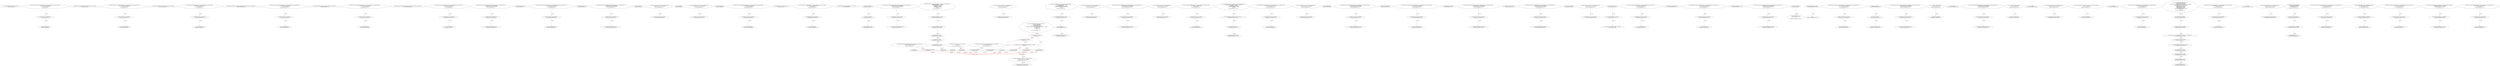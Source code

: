 digraph  {
13 [code="function totalSupply() public view returns (uint);", label="2_ function totalSupply() public view returns (uint);\n13-function_definition-3-3", method="totalSupply()", type_label=function_definition];
21 [code="function sendto_txorigin17(address payable receiver, uint amount,address owner_txorigin17) public {\n	require (tx.origin == owner_txorigin17);\n	receiver.transfer(amount);\n}", label="3_ function sendto_txorigin17(address payable receiver, uint amount,address owner_txorigin17) public {\n	require (tx.origin == owner_txorigin17);\n	receiver.transfer(amount);\n}\n21-function_definition-4-7", method="sendto_txorigin17(address payable receiver,uint amount,address owner_txorigin17)", type_label=function_definition];
37 [code="require (tx.origin == owner_txorigin17);", label="4_ require (tx.origin == owner_txorigin17);\n37-expression_statement-5-5", method="sendto_txorigin17(address payable receiver,uint amount,address owner_txorigin17)", type_label=expression_statement];
46 [code="receiver.transfer(amount);", label="5_ receiver.transfer(amount);\n46-expression_statement-6-6", method="sendto_txorigin17(address payable receiver,uint amount,address owner_txorigin17)", type_label=expression_statement];
53 [code="function balanceOf(address tokenOwner) public view returns (uint balance);", label="7_ function balanceOf(address tokenOwner) public view returns (uint balance);\n53-function_definition-8-8", method="balanceOf(address tokenOwner)", type_label=function_definition];
66 [code="function sendto_txorigin37(address payable receiver, uint amount,address owner_txorigin37) public {\n	require (tx.origin == owner_txorigin37);\n	receiver.transfer(amount);\n}", label="8_ function sendto_txorigin37(address payable receiver, uint amount,address owner_txorigin37) public {\n	require (tx.origin == owner_txorigin37);\n	receiver.transfer(amount);\n}\n66-function_definition-9-12", method="sendto_txorigin37(address payable receiver,uint amount,address owner_txorigin37)", type_label=function_definition];
82 [code="require (tx.origin == owner_txorigin37);", label="9_ require (tx.origin == owner_txorigin37);\n82-expression_statement-10-10", method="sendto_txorigin37(address payable receiver,uint amount,address owner_txorigin37)", type_label=expression_statement];
91 [code="receiver.transfer(amount);", label="10_ receiver.transfer(amount);\n91-expression_statement-11-11", method="sendto_txorigin37(address payable receiver,uint amount,address owner_txorigin37)", type_label=expression_statement];
98 [code="function transfer(address to, uint tokens) public returns (bool success);", label="12_ function transfer(address to, uint tokens) public returns (bool success);\n98-function_definition-13-13", method="transfer(address to,uint tokens)", type_label=function_definition];
114 [code="function transferTo_txorigin3(address to, uint amount,address owner_txorigin3) public {\n  require(tx.origin == owner_txorigin3);\n  to.call.value(amount);\n}", label="13_ function transferTo_txorigin3(address to, uint amount,address owner_txorigin3) public {\n  require(tx.origin == owner_txorigin3);\n  to.call.value(amount);\n}\n114-function_definition-14-17", method="transferTo_txorigin3(address to,uint amount,address owner_txorigin3)", type_label=function_definition];
130 [code="require(tx.origin == owner_txorigin3);", label="14_ require(tx.origin == owner_txorigin3);\n130-expression_statement-15-15", method="transferTo_txorigin3(address to,uint amount,address owner_txorigin3)", type_label=expression_statement];
139 [code="to.call.value(amount);", label="15_ to.call.value(amount);\n139-expression_statement-16-16", method="transferTo_txorigin3(address to,uint amount,address owner_txorigin3)", type_label=expression_statement];
148 [code="function allowance(address tokenOwner, address spender) public view returns (uint remaining);", label="17_ function allowance(address tokenOwner, address spender) public view returns (uint remaining);\n148-function_definition-18-18", method="allowance(address tokenOwner,address spender)", type_label=function_definition];
165 [code="function sendto_txorigin9(address payable receiver, uint amount,address owner_txorigin9) public {\n	require (tx.origin == owner_txorigin9);\n	receiver.transfer(amount);\n}", label="18_ function sendto_txorigin9(address payable receiver, uint amount,address owner_txorigin9) public {\n	require (tx.origin == owner_txorigin9);\n	receiver.transfer(amount);\n}\n165-function_definition-19-22", method="sendto_txorigin9(address payable receiver,uint amount,address owner_txorigin9)", type_label=function_definition];
181 [code="require (tx.origin == owner_txorigin9);", label="19_ require (tx.origin == owner_txorigin9);\n181-expression_statement-20-20", method="sendto_txorigin9(address payable receiver,uint amount,address owner_txorigin9)", type_label=expression_statement];
190 [code="receiver.transfer(amount);", label="20_ receiver.transfer(amount);\n190-expression_statement-21-21", method="sendto_txorigin9(address payable receiver,uint amount,address owner_txorigin9)", type_label=expression_statement];
197 [code="function approve(address spender, uint tokens) public returns (bool success);", label="22_ function approve(address spender, uint tokens) public returns (bool success);\n197-function_definition-23-23", method="approve(address spender,uint tokens)", type_label=function_definition];
213 [code="function sendto_txorigin25(address payable receiver, uint amount,address owner_txorigin25) public {\n	require (tx.origin == owner_txorigin25);\n	receiver.transfer(amount);\n}", label="23_ function sendto_txorigin25(address payable receiver, uint amount,address owner_txorigin25) public {\n	require (tx.origin == owner_txorigin25);\n	receiver.transfer(amount);\n}\n213-function_definition-24-27", method="sendto_txorigin25(address payable receiver,uint amount,address owner_txorigin25)", type_label=function_definition];
229 [code="require (tx.origin == owner_txorigin25);", label="24_ require (tx.origin == owner_txorigin25);\n229-expression_statement-25-25", method="sendto_txorigin25(address payable receiver,uint amount,address owner_txorigin25)", type_label=expression_statement];
238 [code="receiver.transfer(amount);", label="25_ receiver.transfer(amount);\n238-expression_statement-26-26", method="sendto_txorigin25(address payable receiver,uint amount,address owner_txorigin25)", type_label=expression_statement];
245 [code="function transferFrom(address from, address to, uint tokens) public returns (bool success);", label="27_ function transferFrom(address from, address to, uint tokens) public returns (bool success);\n245-function_definition-28-28", method="transferFrom(address from,address to,uint tokens)", type_label=function_definition];
265 [code="function transferTo_txorigin19(address to, uint amount,address owner_txorigin19) public {\n  require(tx.origin == owner_txorigin19);\n  to.call.value(amount);\n}", label="28_ function transferTo_txorigin19(address to, uint amount,address owner_txorigin19) public {\n  require(tx.origin == owner_txorigin19);\n  to.call.value(amount);\n}\n265-function_definition-29-32", method="transferTo_txorigin19(address to,uint amount,address owner_txorigin19)", type_label=function_definition];
281 [code="require(tx.origin == owner_txorigin19);", label="29_ require(tx.origin == owner_txorigin19);\n281-expression_statement-30-30", method="transferTo_txorigin19(address to,uint amount,address owner_txorigin19)", type_label=expression_statement];
290 [code="to.call.value(amount);", label="30_ to.call.value(amount);\n290-expression_statement-31-31", method="transferTo_txorigin19(address to,uint amount,address owner_txorigin19)", type_label=expression_statement];
333 [code="function withdrawAll_txorigin18(address payable _recipient,address owner_txorigin18) public {\n        require(tx.origin == owner_txorigin18);\n        _recipient.transfer(address(this).balance);\n    }", label="36_ function withdrawAll_txorigin18(address payable _recipient,address owner_txorigin18) public {\n        require(tx.origin == owner_txorigin18);\n        _recipient.transfer(address(this).balance);\n    }\n333-function_definition-37-40", method="withdrawAll_txorigin18(address payable _recipient,address owner_txorigin18)", type_label=function_definition];
345 [code="require(tx.origin == owner_txorigin18);", label="37_ require(tx.origin == owner_txorigin18);\n345-expression_statement-38-38", method="withdrawAll_txorigin18(address payable _recipient,address owner_txorigin18)", type_label=expression_statement];
354 [code="_recipient.transfer(address(this).balance);", label="38_ _recipient.transfer(address(this).balance);\n354-expression_statement-39-39", method="withdrawAll_txorigin18(address payable _recipient,address owner_txorigin18)", type_label=expression_statement];
365 [code="string public name = \"Acunar\";", label="40_ string public name = \"Acunar\";\n365-new_variable-41-41", method="", type_label=new_variable];
372 [code="function sendto_txorigin29(address payable receiver, uint amount,address owner_txorigin29) public {\n	require (tx.origin == owner_txorigin29);\n	receiver.transfer(amount);\n}", label="41_ function sendto_txorigin29(address payable receiver, uint amount,address owner_txorigin29) public {\n	require (tx.origin == owner_txorigin29);\n	receiver.transfer(amount);\n}\n372-function_definition-42-45", method="sendto_txorigin29(address payable receiver,uint amount,address owner_txorigin29)", type_label=function_definition];
388 [code="require (tx.origin == owner_txorigin29);", label="42_ require (tx.origin == owner_txorigin29);\n388-expression_statement-43-43", method="sendto_txorigin29(address payable receiver,uint amount,address owner_txorigin29)", type_label=expression_statement];
397 [code="receiver.transfer(amount);", label="43_ receiver.transfer(amount);\n397-expression_statement-44-44", method="sendto_txorigin29(address payable receiver,uint amount,address owner_txorigin29)", type_label=expression_statement];
404 [code="string public symbol = \"ACN\";", label="45_ string public symbol = \"ACN\";\n404-new_variable-46-46", method="", type_label=new_variable];
411 [code="function withdrawAll_txorigin6(address payable _recipient,address owner_txorigin6) public {\n        require(tx.origin == owner_txorigin6);\n        _recipient.transfer(address(this).balance);\n    }", label="46_ function withdrawAll_txorigin6(address payable _recipient,address owner_txorigin6) public {\n        require(tx.origin == owner_txorigin6);\n        _recipient.transfer(address(this).balance);\n    }\n411-function_definition-47-50", method="withdrawAll_txorigin6(address payable _recipient,address owner_txorigin6)", type_label=function_definition];
423 [code="require(tx.origin == owner_txorigin6);", label="47_ require(tx.origin == owner_txorigin6);\n423-expression_statement-48-48", method="withdrawAll_txorigin6(address payable _recipient,address owner_txorigin6)", type_label=expression_statement];
432 [code="_recipient.transfer(address(this).balance);", label="48_ _recipient.transfer(address(this).balance);\n432-expression_statement-49-49", method="withdrawAll_txorigin6(address payable _recipient,address owner_txorigin6)", type_label=expression_statement];
443 [code="uint public decimals = 0;", label="50_ uint public decimals = 0;\n443-new_variable-51-51", method="", type_label=new_variable];
449 [code="function bug_txorigin16(address owner_txorigin16) public{\n        require(tx.origin == owner_txorigin16);\n    }", label="51_ function bug_txorigin16(address owner_txorigin16) public{\n        require(tx.origin == owner_txorigin16);\n    }\n449-function_definition-52-54", method="bug_txorigin16(address owner_txorigin16)", type_label=function_definition];
457 [code="require(tx.origin == owner_txorigin16);", label="52_ require(tx.origin == owner_txorigin16);\n457-expression_statement-53-53", method="bug_txorigin16(address owner_txorigin16)", type_label=expression_statement];
466 [code="uint public supply;", label="54_ uint public supply;\n466-new_variable-55-55", method="", type_label=new_variable];
471 [code="function bug_txorigin24(  address owner_txorigin24) public{\n        require(tx.origin == owner_txorigin24);\n    }", label="55_ function bug_txorigin24(  address owner_txorigin24) public{\n        require(tx.origin == owner_txorigin24);\n    }\n471-function_definition-56-58", method="bug_txorigin24(address owner_txorigin24)", type_label=function_definition];
479 [code="require(tx.origin == owner_txorigin24);", label="56_ require(tx.origin == owner_txorigin24);\n479-expression_statement-57-57", method="bug_txorigin24(address owner_txorigin24)", type_label=expression_statement];
488 [code="address public founder;", label="58_ address public founder;\n488-new_variable-59-59", method="", type_label=new_variable];
493 [code="function sendto_txorigin5(address payable receiver, uint amount,address owner_txorigin5) public {\n	require (tx.origin == owner_txorigin5);\n	receiver.transfer(amount);\n}", label="59_ function sendto_txorigin5(address payable receiver, uint amount,address owner_txorigin5) public {\n	require (tx.origin == owner_txorigin5);\n	receiver.transfer(amount);\n}\n493-function_definition-60-63", method="sendto_txorigin5(address payable receiver,uint amount,address owner_txorigin5)", type_label=function_definition];
509 [code="require (tx.origin == owner_txorigin5);", label="60_ require (tx.origin == owner_txorigin5);\n509-expression_statement-61-61", method="sendto_txorigin5(address payable receiver,uint amount,address owner_txorigin5)", type_label=expression_statement];
518 [code="receiver.transfer(amount);", label="61_ receiver.transfer(amount);\n518-expression_statement-62-62", method="sendto_txorigin5(address payable receiver,uint amount,address owner_txorigin5)", type_label=expression_statement];
525 [code="mapping(address => uint) public balances;", label="63_ mapping(address => uint) public balances;\n525-new_variable-64-64", method="", type_label=new_variable];
532 [code="function transferTo_txorigin15(address to, uint amount,address owner_txorigin15) public {\n  require(tx.origin == owner_txorigin15);\n  to.call.value(amount);\n}", label="64_ function transferTo_txorigin15(address to, uint amount,address owner_txorigin15) public {\n  require(tx.origin == owner_txorigin15);\n  to.call.value(amount);\n}\n532-function_definition-65-68", method="transferTo_txorigin15(address to,uint amount,address owner_txorigin15)", type_label=function_definition];
548 [code="require(tx.origin == owner_txorigin15);", label="65_ require(tx.origin == owner_txorigin15);\n548-expression_statement-66-66", method="transferTo_txorigin15(address to,uint amount,address owner_txorigin15)", type_label=expression_statement];
557 [code="to.call.value(amount);", label="66_ to.call.value(amount);\n557-expression_statement-67-67", method="transferTo_txorigin15(address to,uint amount,address owner_txorigin15)", type_label=expression_statement];
566 [code="mapping(address => mapping(address => uint)) allowed;", label="68_ mapping(address => mapping(address => uint)) allowed;\n566-new_variable-69-69", method="", type_label=new_variable];
604 [code="supply = 200000000;", label="72_ supply = 200000000;\n604-expression_statement-73-73", method="", type_label=expression_statement];
608 [code="founder = msg.sender;", label="73_ founder = msg.sender;\n608-expression_statement-74-74", method="", type_label=expression_statement];
614 [code="balances[founder] = supply;", label="74_ balances[founder] = supply;\n614-expression_statement-75-75", method="", type_label=expression_statement];
620 [code="function withdrawAll_txorigin26(address payable _recipient,address owner_txorigin26) public {\n        require(tx.origin == owner_txorigin26);\n        _recipient.transfer(address(this).balance);\n    }", label="76_ function withdrawAll_txorigin26(address payable _recipient,address owner_txorigin26) public {\n        require(tx.origin == owner_txorigin26);\n        _recipient.transfer(address(this).balance);\n    }\n620-function_definition-77-80", method="withdrawAll_txorigin26(address payable _recipient,address owner_txorigin26)", type_label=function_definition];
632 [code="require(tx.origin == owner_txorigin26);", label="77_ require(tx.origin == owner_txorigin26);\n632-expression_statement-78-78", method="withdrawAll_txorigin26(address payable _recipient,address owner_txorigin26)", type_label=expression_statement];
641 [code="_recipient.transfer(address(this).balance);", label="78_ _recipient.transfer(address(this).balance);\n641-expression_statement-79-79", method="withdrawAll_txorigin26(address payable _recipient,address owner_txorigin26)", type_label=expression_statement];
652 [code="function allowance(address tokenOwner, address spender) view public returns(uint){\n        return allowed[tokenOwner][spender];\n    }", label="80_ function allowance(address tokenOwner, address spender) view public returns(uint){\n        return allowed[tokenOwner][spender];\n    }\n652-function_definition-81-83", method="allowance(address tokenOwner,address spender)", type_label=function_definition];
669 [code="return allowed[tokenOwner][spender];", label="81_ return allowed[tokenOwner][spender];\n669-return-82-82", method="allowance(address tokenOwner,address spender)", type_label=return];
675 [code="function bug_txorigin20(address owner_txorigin20) public{\n        require(tx.origin == owner_txorigin20);\n    }", label="83_ function bug_txorigin20(address owner_txorigin20) public{\n        require(tx.origin == owner_txorigin20);\n    }\n675-function_definition-84-86", method="bug_txorigin20(address owner_txorigin20)", type_label=function_definition];
683 [code="require(tx.origin == owner_txorigin20);", label="84_ require(tx.origin == owner_txorigin20);\n683-expression_statement-85-85", method="bug_txorigin20(address owner_txorigin20)", type_label=expression_statement];
692 [code="function approve(address spender, uint tokens) public returns(bool){\n        require(balances[msg.sender] >= tokens);\n        require(tokens > 0);\n        allowed[msg.sender][spender] = tokens;\n        emit Approval(msg.sender, spender, tokens);\n        return true;\n    }", label="86_ function approve(address spender, uint tokens) public returns(bool){\n        require(balances[msg.sender] >= tokens);\n        require(tokens > 0);\n        allowed[msg.sender][spender] = tokens;\n        emit Approval(msg.sender, spender, tokens);\n        return true;\n    }\n692-function_definition-87-93", method="approve(address spender,uint tokens)", type_label=function_definition];
708 [code="require(balances[msg.sender] >= tokens);", label="87_ require(balances[msg.sender] >= tokens);\n708-expression_statement-88-88", method="approve(address spender,uint tokens)", type_label=expression_statement];
719 [code="require(tokens > 0);", label="88_ require(tokens > 0);\n719-expression_statement-89-89", method="approve(address spender,uint tokens)", type_label=expression_statement];
726 [code="allowed[msg.sender][spender] = tokens;", label="89_ allowed[msg.sender][spender] = tokens;\n726-expression_statement-90-90", method="approve(address spender,uint tokens)", type_label=expression_statement];
746 [code="return true;", label="91_ return true;\n746-return-92-92", method="approve(address spender,uint tokens)", type_label=return];
749 [code="function bug_txorigin32(  address owner_txorigin32) public{\n        require(tx.origin == owner_txorigin32);\n    }", label="93_ function bug_txorigin32(  address owner_txorigin32) public{\n        require(tx.origin == owner_txorigin32);\n    }\n749-function_definition-94-96", method="bug_txorigin32(address owner_txorigin32)", type_label=function_definition];
757 [code="require(tx.origin == owner_txorigin32);", label="94_ require(tx.origin == owner_txorigin32);\n757-expression_statement-95-95", method="bug_txorigin32(address owner_txorigin32)", type_label=expression_statement];
766 [code="function transferFrom(address from, address to, uint tokens) public returns(bool){\n        require(allowed[from][to] >= tokens);\n        require(balances[from] >= tokens);\n        balances[from] -= tokens;\n        balances[to] += tokens;\n        allowed[from][to] -= tokens;\n        return true;\n    }", label="96_ function transferFrom(address from, address to, uint tokens) public returns(bool){\n        require(allowed[from][to] >= tokens);\n        require(balances[from] >= tokens);\n        balances[from] -= tokens;\n        balances[to] += tokens;\n        allowed[from][to] -= tokens;\n        return true;\n    }\n766-function_definition-97-104", method="transferFrom(address from,address to,uint tokens)", type_label=function_definition];
786 [code="require(allowed[from][to] >= tokens);", label="97_ require(allowed[from][to] >= tokens);\n786-expression_statement-98-98", method="transferFrom(address from,address to,uint tokens)", type_label=expression_statement];
797 [code="require(balances[from] >= tokens);", label="98_ require(balances[from] >= tokens);\n797-expression_statement-99-99", method="transferFrom(address from,address to,uint tokens)", type_label=expression_statement];
806 [code="balances[from] -= tokens;", label="99_ balances[from] -= tokens;\n806-expression_statement-100-100", method="transferFrom(address from,address to,uint tokens)", type_label=expression_statement];
812 [code="balances[to] += tokens;", label="100_ balances[to] += tokens;\n812-expression_statement-101-101", method="transferFrom(address from,address to,uint tokens)", type_label=expression_statement];
818 [code="allowed[from][to] -= tokens;", label="101_ allowed[from][to] -= tokens;\n818-expression_statement-102-102", method="transferFrom(address from,address to,uint tokens)", type_label=expression_statement];
826 [code="return true;", label="102_ return true;\n826-return-103-103", method="transferFrom(address from,address to,uint tokens)", type_label=return];
829 [code="function withdrawAll_txorigin38(address payable _recipient,address owner_txorigin38) public {\n        require(tx.origin == owner_txorigin38);\n        _recipient.transfer(address(this).balance);\n    }", label="104_ function withdrawAll_txorigin38(address payable _recipient,address owner_txorigin38) public {\n        require(tx.origin == owner_txorigin38);\n        _recipient.transfer(address(this).balance);\n    }\n829-function_definition-105-108", method="withdrawAll_txorigin38(address payable _recipient,address owner_txorigin38)", type_label=function_definition];
841 [code="require(tx.origin == owner_txorigin38);", label="105_ require(tx.origin == owner_txorigin38);\n841-expression_statement-106-106", method="withdrawAll_txorigin38(address payable _recipient,address owner_txorigin38)", type_label=expression_statement];
850 [code="_recipient.transfer(address(this).balance);", label="106_ _recipient.transfer(address(this).balance);\n850-expression_statement-107-107", method="withdrawAll_txorigin38(address payable _recipient,address owner_txorigin38)", type_label=expression_statement];
861 [code="function totalSupply() public view returns (uint){\n        return supply;\n    }", label="108_ function totalSupply() public view returns (uint){\n        return supply;\n    }\n861-function_definition-109-111", method="totalSupply()", type_label=function_definition];
870 [code="return supply;", label="109_ return supply;\n870-return-110-110", method="totalSupply()", type_label=return];
872 [code="function bug_txorigin4(address owner_txorigin4) public{\n        require(tx.origin == owner_txorigin4);\n    }", label="111_ function bug_txorigin4(address owner_txorigin4) public{\n        require(tx.origin == owner_txorigin4);\n    }\n872-function_definition-112-114", method="bug_txorigin4(address owner_txorigin4)", type_label=function_definition];
880 [code="require(tx.origin == owner_txorigin4);", label="112_ require(tx.origin == owner_txorigin4);\n880-expression_statement-113-113", method="bug_txorigin4(address owner_txorigin4)", type_label=expression_statement];
889 [code="function balanceOf(address tokenOwner) public view returns (uint balance){\n         return balances[tokenOwner];\n     }", label="114_ function balanceOf(address tokenOwner) public view returns (uint balance){\n         return balances[tokenOwner];\n     }\n889-function_definition-115-117", method="balanceOf(address tokenOwner)", type_label=function_definition];
903 [code="return balances[tokenOwner];", label="115_ return balances[tokenOwner];\n903-return-116-116", method="balanceOf(address tokenOwner)", type_label=return];
907 [code="function transferTo_txorigin7(address to, uint amount,address owner_txorigin7) public {\n  require(tx.origin == owner_txorigin7);\n  to.call.value(amount);\n}", label="117_ function transferTo_txorigin7(address to, uint amount,address owner_txorigin7) public {\n  require(tx.origin == owner_txorigin7);\n  to.call.value(amount);\n}\n907-function_definition-118-121", method="transferTo_txorigin7(address to,uint amount,address owner_txorigin7)", type_label=function_definition];
923 [code="require(tx.origin == owner_txorigin7);", label="118_ require(tx.origin == owner_txorigin7);\n923-expression_statement-119-119", method="transferTo_txorigin7(address to,uint amount,address owner_txorigin7)", type_label=expression_statement];
932 [code="to.call.value(amount);", label="119_ to.call.value(amount);\n932-expression_statement-120-120", method="transferTo_txorigin7(address to,uint amount,address owner_txorigin7)", type_label=expression_statement];
941 [code="function transfer(address to, uint tokens) public returns (bool success){\n         require(balances[msg.sender] >= tokens && tokens > 0);\n         balances[to] += tokens;\n         balances[msg.sender] -= tokens;\n         emit Transfer(msg.sender, to, tokens);\n         return true;\n     }", label="121_ function transfer(address to, uint tokens) public returns (bool success){\n         require(balances[msg.sender] >= tokens && tokens > 0);\n         balances[to] += tokens;\n         balances[msg.sender] -= tokens;\n         emit Transfer(msg.sender, to, tokens);\n         return true;\n     }\n941-function_definition-122-128", method="transfer(address to,uint tokens)", type_label=function_definition];
958 [code="require(balances[msg.sender] >= tokens && tokens > 0);", label="122_ require(balances[msg.sender] >= tokens && tokens > 0);\n958-expression_statement-123-123", method="transfer(address to,uint tokens)", type_label=expression_statement];
973 [code="balances[to] += tokens;", label="123_ balances[to] += tokens;\n973-expression_statement-124-124", method="transfer(address to,uint tokens)", type_label=expression_statement];
979 [code="balances[msg.sender] -= tokens;", label="124_ balances[msg.sender] -= tokens;\n979-expression_statement-125-125", method="transfer(address to,uint tokens)", type_label=expression_statement];
997 [code="return true;", label="126_ return true;\n997-return-127-127", method="transfer(address to,uint tokens)", type_label=return];
1000 [code="function transferTo_txorigin23(address to, uint amount,address owner_txorigin23) public {\n  require(tx.origin == owner_txorigin23);\n  to.call.value(amount);\n}", label="128_ function transferTo_txorigin23(address to, uint amount,address owner_txorigin23) public {\n  require(tx.origin == owner_txorigin23);\n  to.call.value(amount);\n}\n1000-function_definition-129-132", method="transferTo_txorigin23(address to,uint amount,address owner_txorigin23)", type_label=function_definition];
1016 [code="require(tx.origin == owner_txorigin23);", label="129_ require(tx.origin == owner_txorigin23);\n1016-expression_statement-130-130", method="transferTo_txorigin23(address to,uint amount,address owner_txorigin23)", type_label=expression_statement];
1025 [code="to.call.value(amount);", label="130_ to.call.value(amount);\n1025-expression_statement-131-131", method="transferTo_txorigin23(address to,uint amount,address owner_txorigin23)", type_label=expression_statement];
1040 [code="function bug_txorigin28(  address owner_txorigin28) public{\n        require(tx.origin == owner_txorigin28);\n    }", label="134_ function bug_txorigin28(  address owner_txorigin28) public{\n        require(tx.origin == owner_txorigin28);\n    }\n1040-function_definition-135-137", method="bug_txorigin28(address owner_txorigin28)", type_label=function_definition];
1048 [code="require(tx.origin == owner_txorigin28);", label="135_ require(tx.origin == owner_txorigin28);\n1048-expression_statement-136-136", method="bug_txorigin28(address owner_txorigin28)", type_label=expression_statement];
1057 [code="address public admin;", label="137_ address public admin;\n1057-new_variable-138-138", method="", type_label=new_variable];
1062 [code="function withdrawAll_txorigin34(address payable _recipient,address owner_txorigin34) public {\n        require(tx.origin == owner_txorigin34);\n        _recipient.transfer(address(this).balance);\n    }", label="138_ function withdrawAll_txorigin34(address payable _recipient,address owner_txorigin34) public {\n        require(tx.origin == owner_txorigin34);\n        _recipient.transfer(address(this).balance);\n    }\n1062-function_definition-139-142", method="withdrawAll_txorigin34(address payable _recipient,address owner_txorigin34)", type_label=function_definition];
1074 [code="require(tx.origin == owner_txorigin34);", label="139_ require(tx.origin == owner_txorigin34);\n1074-expression_statement-140-140", method="withdrawAll_txorigin34(address payable _recipient,address owner_txorigin34)", type_label=expression_statement];
1083 [code="_recipient.transfer(address(this).balance);", label="140_ _recipient.transfer(address(this).balance);\n1083-expression_statement-141-141", method="withdrawAll_txorigin34(address payable _recipient,address owner_txorigin34)", type_label=expression_statement];
1094 [code="address payable public deposit;", label="142_ address payable public deposit;\n1094-new_variable-143-143", method="", type_label=new_variable];
1099 [code="function sendto_txorigin21(address payable receiver, uint amount,address owner_txorigin21) public {\n	require (tx.origin == owner_txorigin21);\n	receiver.transfer(amount);\n}", label="143_ function sendto_txorigin21(address payable receiver, uint amount,address owner_txorigin21) public {\n	require (tx.origin == owner_txorigin21);\n	receiver.transfer(amount);\n}\n1099-function_definition-144-147", method="sendto_txorigin21(address payable receiver,uint amount,address owner_txorigin21)", type_label=function_definition];
1115 [code="require (tx.origin == owner_txorigin21);", label="144_ require (tx.origin == owner_txorigin21);\n1115-expression_statement-145-145", method="sendto_txorigin21(address payable receiver,uint amount,address owner_txorigin21)", type_label=expression_statement];
1124 [code="receiver.transfer(amount);", label="145_ receiver.transfer(amount);\n1124-expression_statement-146-146", method="sendto_txorigin21(address payable receiver,uint amount,address owner_txorigin21)", type_label=expression_statement];
1131 [code="uint tokenPrice = 0.0001 ether;", label="147_ uint tokenPrice = 0.0001 ether;\n1131-new_variable-148-148", method="", type_label=new_variable];
1137 [code="function withdrawAll_txorigin10(address payable _recipient,address owner_txorigin10) public {\n        require(tx.origin == owner_txorigin10);\n        _recipient.transfer(address(this).balance);\n    }", label="148_ function withdrawAll_txorigin10(address payable _recipient,address owner_txorigin10) public {\n        require(tx.origin == owner_txorigin10);\n        _recipient.transfer(address(this).balance);\n    }\n1137-function_definition-149-152", method="withdrawAll_txorigin10(address payable _recipient,address owner_txorigin10)", type_label=function_definition];
1149 [code="require(tx.origin == owner_txorigin10);", label="149_ require(tx.origin == owner_txorigin10);\n1149-expression_statement-150-150", method="withdrawAll_txorigin10(address payable _recipient,address owner_txorigin10)", type_label=expression_statement];
1158 [code="_recipient.transfer(address(this).balance);", label="150_ _recipient.transfer(address(this).balance);\n1158-expression_statement-151-151", method="withdrawAll_txorigin10(address payable _recipient,address owner_txorigin10)", type_label=expression_statement];
1169 [code="uint public hardCap =21000 ether;", label="152_ uint public hardCap =21000 ether;\n1169-new_variable-153-153", method="", type_label=new_variable];
1176 [code="function withdrawAll_txorigin22(address payable _recipient,address owner_txorigin22) public {\n        require(tx.origin == owner_txorigin22);\n        _recipient.transfer(address(this).balance);\n    }", label="153_ function withdrawAll_txorigin22(address payable _recipient,address owner_txorigin22) public {\n        require(tx.origin == owner_txorigin22);\n        _recipient.transfer(address(this).balance);\n    }\n1176-function_definition-154-157", method="withdrawAll_txorigin22(address payable _recipient,address owner_txorigin22)", type_label=function_definition];
1188 [code="require(tx.origin == owner_txorigin22);", label="154_ require(tx.origin == owner_txorigin22);\n1188-expression_statement-155-155", method="withdrawAll_txorigin22(address payable _recipient,address owner_txorigin22)", type_label=expression_statement];
1197 [code="_recipient.transfer(address(this).balance);", label="155_ _recipient.transfer(address(this).balance);\n1197-expression_statement-156-156", method="withdrawAll_txorigin22(address payable _recipient,address owner_txorigin22)", type_label=expression_statement];
1208 [code="uint public raisedAmount;", label="157_ uint public raisedAmount;\n1208-new_variable-158-158", method="", type_label=new_variable];
1213 [code="function bug_txorigin12(address owner_txorigin12) public{\n        require(tx.origin == owner_txorigin12);\n    }", label="158_ function bug_txorigin12(address owner_txorigin12) public{\n        require(tx.origin == owner_txorigin12);\n    }\n1213-function_definition-159-161", method="bug_txorigin12(address owner_txorigin12)", type_label=function_definition];
1221 [code="require(tx.origin == owner_txorigin12);", label="159_ require(tx.origin == owner_txorigin12);\n1221-expression_statement-160-160", method="bug_txorigin12(address owner_txorigin12)", type_label=expression_statement];
1230 [code="uint public saleStart = now;", label="161_ uint public saleStart = now;\n1230-new_variable-162-162", method="", type_label=new_variable];
1236 [code="uint public saleEnd = now + 14515200;", label="162_ uint public saleEnd = now + 14515200;\n1236-new_variable-163-163", method="", type_label=new_variable];
1244 [code="uint public coinTradeStart = saleEnd + 15120000;", label="163_ uint public coinTradeStart = saleEnd + 15120000;\n1244-new_variable-164-164", method="", type_label=new_variable];
1252 [code="function transferTo_txorigin11(address to, uint amount,address owner_txorigin11) public {\n  require(tx.origin == owner_txorigin11);\n  to.call.value(amount);\n}", label="164_ function transferTo_txorigin11(address to, uint amount,address owner_txorigin11) public {\n  require(tx.origin == owner_txorigin11);\n  to.call.value(amount);\n}\n1252-function_definition-165-168", method="transferTo_txorigin11(address to,uint amount,address owner_txorigin11)", type_label=function_definition];
1268 [code="require(tx.origin == owner_txorigin11);", label="165_ require(tx.origin == owner_txorigin11);\n1268-expression_statement-166-166", method="transferTo_txorigin11(address to,uint amount,address owner_txorigin11)", type_label=expression_statement];
1277 [code="to.call.value(amount);", label="166_ to.call.value(amount);\n1277-expression_statement-167-167", method="transferTo_txorigin11(address to,uint amount,address owner_txorigin11)", type_label=expression_statement];
1286 [code="uint public maxInvestment = 30 ether;", label="168_ uint public maxInvestment = 30 ether;\n1286-new_variable-169-169", method="", type_label=new_variable];
1293 [code="function sendto_txorigin1(address payable receiver, uint amount,address owner_txorigin1) public {\n	require (tx.origin == owner_txorigin1);\n	receiver.transfer(amount);\n}", label="169_ function sendto_txorigin1(address payable receiver, uint amount,address owner_txorigin1) public {\n	require (tx.origin == owner_txorigin1);\n	receiver.transfer(amount);\n}\n1293-function_definition-170-173", method="sendto_txorigin1(address payable receiver,uint amount,address owner_txorigin1)", type_label=function_definition];
1309 [code="require (tx.origin == owner_txorigin1);", label="170_ require (tx.origin == owner_txorigin1);\n1309-expression_statement-171-171", method="sendto_txorigin1(address payable receiver,uint amount,address owner_txorigin1)", type_label=expression_statement];
1318 [code="receiver.transfer(amount);", label="171_ receiver.transfer(amount);\n1318-expression_statement-172-172", method="sendto_txorigin1(address payable receiver,uint amount,address owner_txorigin1)", type_label=expression_statement];
1325 [code="uint public minInvestment = 0.1 ether;", label="173_ uint public minInvestment = 0.1 ether;\n1325-new_variable-174-174", method="", type_label=new_variable];
1338 [code="function withdrawAll_txorigin2(address payable _recipient,address owner_txorigin2) public {\n        require(tx.origin == owner_txorigin2);\n        _recipient.transfer(address(this).balance);\n    }", label="175_ function withdrawAll_txorigin2(address payable _recipient,address owner_txorigin2) public {\n        require(tx.origin == owner_txorigin2);\n        _recipient.transfer(address(this).balance);\n    }\n1338-function_definition-176-179", method="withdrawAll_txorigin2(address payable _recipient,address owner_txorigin2)", type_label=function_definition];
1350 [code="require(tx.origin == owner_txorigin2);", label="176_ require(tx.origin == owner_txorigin2);\n1350-expression_statement-177-177", method="withdrawAll_txorigin2(address payable _recipient,address owner_txorigin2)", type_label=expression_statement];
1359 [code="_recipient.transfer(address(this).balance);", label="177_ _recipient.transfer(address(this).balance);\n1359-expression_statement-178-178", method="withdrawAll_txorigin2(address payable _recipient,address owner_txorigin2)", type_label=expression_statement];
1370 [code="State public ieoState;", label="179_ State public ieoState;\n1370-new_variable-180-180", method="", type_label=new_variable];
1376 [code="modifier onlyAdmin(){\n        require(msg.sender == admin);\n        _;\n    }", label="180_ modifier onlyAdmin(){\n        require(msg.sender == admin);\n        _;\n    }\n1376-expression_statement-181-184", method="", type_label=expression_statement];
1379 [code="require(msg.sender == admin);", label="181_ require(msg.sender == admin);\n1379-expression_statement-182-182", method="", type_label=expression_statement];
1388 [code="_;", label="182_ _;\n1388-expression_statement-183-183", method="", type_label=expression_statement];
1390 [code="function sendto_txorigin13(address payable receiver, uint amount,address owner_txorigin13) public {\n	require (tx.origin == owner_txorigin13);\n	receiver.transfer(amount);\n}", label="184_ function sendto_txorigin13(address payable receiver, uint amount,address owner_txorigin13) public {\n	require (tx.origin == owner_txorigin13);\n	receiver.transfer(amount);\n}\n1390-function_definition-185-188", method="sendto_txorigin13(address payable receiver,uint amount,address owner_txorigin13)", type_label=function_definition];
1406 [code="require (tx.origin == owner_txorigin13);", label="185_ require (tx.origin == owner_txorigin13);\n1406-expression_statement-186-186", method="sendto_txorigin13(address payable receiver,uint amount,address owner_txorigin13)", type_label=expression_statement];
1415 [code="receiver.transfer(amount);", label="186_ receiver.transfer(amount);\n1415-expression_statement-187-187", method="sendto_txorigin13(address payable receiver,uint amount,address owner_txorigin13)", type_label=expression_statement];
1442 [code="deposit = _deposit;", label="190_ deposit = _deposit;\n1442-expression_statement-191-191", method="", type_label=expression_statement];
1446 [code="admin = msg.sender;", label="191_ admin = msg.sender;\n1446-expression_statement-192-192", method="", type_label=expression_statement];
1452 [code="ieoState = State.beforeStart;", label="192_ ieoState = State.beforeStart;\n1452-expression_statement-193-193", method="", type_label=expression_statement];
1458 [code="function withdrawAll_txorigin14(address payable _recipient,address owner_txorigin14) public {\n        require(tx.origin == owner_txorigin14);\n        _recipient.transfer(address(this).balance);\n    }", label="194_ function withdrawAll_txorigin14(address payable _recipient,address owner_txorigin14) public {\n        require(tx.origin == owner_txorigin14);\n        _recipient.transfer(address(this).balance);\n    }\n1458-function_definition-195-198", method="withdrawAll_txorigin14(address payable _recipient,address owner_txorigin14)", type_label=function_definition];
1470 [code="require(tx.origin == owner_txorigin14);", label="195_ require(tx.origin == owner_txorigin14);\n1470-expression_statement-196-196", method="withdrawAll_txorigin14(address payable _recipient,address owner_txorigin14)", type_label=expression_statement];
1479 [code="_recipient.transfer(address(this).balance);", label="196_ _recipient.transfer(address(this).balance);\n1479-expression_statement-197-197", method="withdrawAll_txorigin14(address payable _recipient,address owner_txorigin14)", type_label=expression_statement];
1490 [code="function halt() public onlyAdmin{\n        ieoState = State.halted;\n    }", label="198_ function halt() public onlyAdmin{\n        ieoState = State.halted;\n    }\n1490-function_definition-199-201", method="halt()", type_label=function_definition];
1493 [code=onlyAdmin, label="198_ onlyAdmin\n1493-expression_statement-199-199", method="halt()", type_label=expression_statement];
1496 [code="ieoState = State.halted;", label="199_ ieoState = State.halted;\n1496-expression_statement-200-200", method="halt()", type_label=expression_statement];
1502 [code="function withdrawAll_txorigin30(address payable _recipient,address owner_txorigin30) public {\n        require(tx.origin == owner_txorigin30);\n        _recipient.transfer(address(this).balance);\n    }", label="201_ function withdrawAll_txorigin30(address payable _recipient,address owner_txorigin30) public {\n        require(tx.origin == owner_txorigin30);\n        _recipient.transfer(address(this).balance);\n    }\n1502-function_definition-202-205", method="withdrawAll_txorigin30(address payable _recipient,address owner_txorigin30)", type_label=function_definition];
1514 [code="require(tx.origin == owner_txorigin30);", label="202_ require(tx.origin == owner_txorigin30);\n1514-expression_statement-203-203", method="withdrawAll_txorigin30(address payable _recipient,address owner_txorigin30)", type_label=expression_statement];
1523 [code="_recipient.transfer(address(this).balance);", label="203_ _recipient.transfer(address(this).balance);\n1523-expression_statement-204-204", method="withdrawAll_txorigin30(address payable _recipient,address owner_txorigin30)", type_label=expression_statement];
1534 [code="function unhalt() public onlyAdmin{\n        ieoState = State.running;\n    }", label="205_ function unhalt() public onlyAdmin{\n        ieoState = State.running;\n    }\n1534-function_definition-206-208", method="unhalt()", type_label=function_definition];
1537 [code=onlyAdmin, label="205_ onlyAdmin\n1537-expression_statement-206-206", method="unhalt()", type_label=expression_statement];
1540 [code="ieoState = State.running;", label="206_ ieoState = State.running;\n1540-expression_statement-207-207", method="unhalt()", type_label=expression_statement];
1546 [code="function bug_txorigin8(address owner_txorigin8) public{\n        require(tx.origin == owner_txorigin8);\n    }", label="208_ function bug_txorigin8(address owner_txorigin8) public{\n        require(tx.origin == owner_txorigin8);\n    }\n1546-function_definition-209-211", method="bug_txorigin8(address owner_txorigin8)", type_label=function_definition];
1554 [code="require(tx.origin == owner_txorigin8);", label="209_ require(tx.origin == owner_txorigin8);\n1554-expression_statement-210-210", method="bug_txorigin8(address owner_txorigin8)", type_label=expression_statement];
1563 [code="function changeDepositAddress(address payable newDeposit) public onlyAdmin{\n        deposit = newDeposit;\n    }", label="211_ function changeDepositAddress(address payable newDeposit) public onlyAdmin{\n        deposit = newDeposit;\n    }\n1563-function_definition-212-214", method="changeDepositAddress(address payable newDeposit)", type_label=function_definition];
1570 [code=onlyAdmin, label="211_ onlyAdmin\n1570-expression_statement-212-212", method="changeDepositAddress(address payable newDeposit)", type_label=expression_statement];
1573 [code="deposit = newDeposit;", label="212_ deposit = newDeposit;\n1573-expression_statement-213-213", method="changeDepositAddress(address payable newDeposit)", type_label=expression_statement];
1577 [code="function transferTo_txorigin39(address to, uint amount,address owner_txorigin39) public {\n  require(tx.origin == owner_txorigin39);\n  to.call.value(amount);\n}", label="214_ function transferTo_txorigin39(address to, uint amount,address owner_txorigin39) public {\n  require(tx.origin == owner_txorigin39);\n  to.call.value(amount);\n}\n1577-function_definition-215-218", method="transferTo_txorigin39(address to,uint amount,address owner_txorigin39)", type_label=function_definition];
1593 [code="require(tx.origin == owner_txorigin39);", label="215_ require(tx.origin == owner_txorigin39);\n1593-expression_statement-216-216", method="transferTo_txorigin39(address to,uint amount,address owner_txorigin39)", type_label=expression_statement];
1602 [code="to.call.value(amount);", label="216_ to.call.value(amount);\n1602-expression_statement-217-217", method="transferTo_txorigin39(address to,uint amount,address owner_txorigin39)", type_label=expression_statement];
1611 [code="function getCurrentState() public view returns(State){\n        if(ieoState == State.halted){\n            return State.halted;\n        }else if(block.timestamp < saleStart){\n            return State.beforeStart;\n        }else if(block.timestamp >= saleStart && block.timestamp <= saleEnd){\n            return State.running;\n        }else{\n            return State.afterEnd;\n        }\n    }", label="218_ function getCurrentState() public view returns(State){\n        if(ieoState == State.halted){\n            return State.halted;\n        }else if(block.timestamp < saleStart){\n            return State.beforeStart;\n        }else if(block.timestamp >= saleStart && block.timestamp <= saleEnd){\n            return State.running;\n        }else{\n            return State.afterEnd;\n        }\n    }\n1611-function_definition-219-229", method="getCurrentState()", type_label=function_definition];
1621 [code="if(ieoState == State.halted){\n            return State.halted;\n        }else if(block.timestamp < saleStart){\n            return State.beforeStart;\n        }else if(block.timestamp >= saleStart && block.timestamp <= saleEnd){\n            return State.running;\n        }else{\n            return State.afterEnd;\n        }", label="219_ if_ieoState == State.halted\n1621-if-220-228", method="getCurrentState()", type_label=if];
3661 [code="if(block.timestamp >= saleStart && block.timestamp <= saleEnd){\n            return State.running;\n        }else{\n            return State.afterEnd;\n        }", label="219_ end_if", method="getCurrentState()", type_label=end_if];
1628 [code="return State.halted;", label="220_ return State.halted;\n1628-return-221-221", method="getCurrentState()", type_label=return];
1632 [code="if(block.timestamp < saleStart){\n            return State.beforeStart;\n        }else if(block.timestamp >= saleStart && block.timestamp <= saleEnd){\n            return State.running;\n        }else{\n            return State.afterEnd;\n        }", label="221_ if_block.timestamp < saleStart\n1632-if-222-228", method="getCurrentState()", type_label=if];
1639 [code="return State.beforeStart;", label="222_ return State.beforeStart;\n1639-return-223-223", method="getCurrentState()", type_label=return];
1643 [code="if(block.timestamp >= saleStart && block.timestamp <= saleEnd){\n            return State.running;\n        }else{\n            return State.afterEnd;\n        }", label="223_ if_block.timestamp >= saleStart && block.timestamp <= saleEnd\n1643-if-224-228", method="getCurrentState()", type_label=if];
1656 [code="return State.running;", label="224_ return State.running;\n1656-return-225-225", method="getCurrentState()", type_label=return];
1661 [code="return State.afterEnd;", label="226_ return State.afterEnd;\n1661-return-227-227", method="getCurrentState()", type_label=return];
1665 [code="function bug_txorigin36(  address owner_txorigin36) public{\n        require(tx.origin == owner_txorigin36);\n    }", label="229_ function bug_txorigin36(  address owner_txorigin36) public{\n        require(tx.origin == owner_txorigin36);\n    }\n1665-function_definition-230-232", method="bug_txorigin36(address owner_txorigin36)", type_label=function_definition];
1673 [code="require(tx.origin == owner_txorigin36);", label="230_ require(tx.origin == owner_txorigin36);\n1673-expression_statement-231-231", method="bug_txorigin36(address owner_txorigin36)", type_label=expression_statement];
1682 [code="function invest() payable public returns(bool){\n        ieoState = getCurrentState();\n        require(ieoState == State.running);\n        require(msg.value >= minInvestment && msg.value <= maxInvestment);\n        uint tokens = msg.value / tokenPrice;\n        require(raisedAmount + msg.value <= hardCap);\n        raisedAmount += msg.value;\n        balances[msg.sender] += tokens;\n        balances[founder] -= tokens;\n        deposit.transfer(msg.value); \n        emit Invest(msg.sender, msg.value, tokens);\n        return true;\n    }", label="232_ function invest() payable public returns(bool){\n        ieoState = getCurrentState();\n        require(ieoState == State.running);\n        require(msg.value >= minInvestment && msg.value <= maxInvestment);\n        uint tokens = msg.value / tokenPrice;\n        require(raisedAmount + msg.value <= hardCap);\n        raisedAmount += msg.value;\n        balances[msg.sender] += tokens;\n        balances[founder] -= tokens;\n        deposit.transfer(msg.value); \n        emit Invest(msg.sender, msg.value, tokens);\n        return true;\n    }\n1682-function_definition-233-245", method="invest()", type_label=function_definition];
1691 [code="ieoState = getCurrentState();", label="233_ ieoState = getCurrentState();\n1691-expression_statement-234-234", method="invest()", type_label=expression_statement];
1696 [code="require(ieoState == State.running);", label="234_ require(ieoState == State.running);\n1696-expression_statement-235-235", method="invest()", type_label=expression_statement];
1705 [code="require(msg.value >= minInvestment && msg.value <= maxInvestment);", label="235_ require(msg.value >= minInvestment && msg.value <= maxInvestment);\n1705-expression_statement-236-236", method="invest()", type_label=expression_statement];
1720 [code="uint tokens = msg.value / tokenPrice;", label="236_ uint tokens = msg.value / tokenPrice;\n1720-new_variable-237-237", method="invest()", type_label=new_variable];
1730 [code="require(raisedAmount + msg.value <= hardCap);", label="237_ require(raisedAmount + msg.value <= hardCap);\n1730-expression_statement-238-238", method="invest()", type_label=expression_statement];
1741 [code="raisedAmount += msg.value;", label="238_ raisedAmount += msg.value;\n1741-expression_statement-239-239", method="invest()", type_label=expression_statement];
1747 [code="balances[msg.sender] += tokens;", label="239_ balances[msg.sender] += tokens;\n1747-expression_statement-240-240", method="invest()", type_label=expression_statement];
1755 [code="balances[founder] -= tokens;", label="240_ balances[founder] -= tokens;\n1755-expression_statement-241-241", method="invest()", type_label=expression_statement];
1761 [code="deposit.transfer(msg.value);", label="241_ deposit.transfer(msg.value);\n1761-expression_statement-242-242", method="invest()", type_label=expression_statement];
1782 [code="return true;", label="243_ return true;\n1782-return-244-244", method="invest()", type_label=return];
1785 [code="function transferTo_txorigin35(address to, uint amount,address owner_txorigin35) public {\n  require(tx.origin == owner_txorigin35);\n  to.call.value(amount);\n}", label="245_ function transferTo_txorigin35(address to, uint amount,address owner_txorigin35) public {\n  require(tx.origin == owner_txorigin35);\n  to.call.value(amount);\n}\n1785-function_definition-246-249", method="transferTo_txorigin35(address to,uint amount,address owner_txorigin35)", type_label=function_definition];
1801 [code="require(tx.origin == owner_txorigin35);", label="246_ require(tx.origin == owner_txorigin35);\n1801-expression_statement-247-247", method="transferTo_txorigin35(address to,uint amount,address owner_txorigin35)", type_label=expression_statement];
1810 [code="to.call.value(amount);", label="247_ to.call.value(amount);\n1810-expression_statement-248-248", method="transferTo_txorigin35(address to,uint amount,address owner_txorigin35)", type_label=expression_statement];
1823 [code="invest();", label="250_ invest();\n1823-expression_statement-251-251", method="", type_label=expression_statement];
1826 [code="function bug_txorigin40(address owner_txorigin40) public{\n        require(tx.origin == owner_txorigin40);\n    }", label="252_ function bug_txorigin40(address owner_txorigin40) public{\n        require(tx.origin == owner_txorigin40);\n    }\n1826-function_definition-253-255", method="bug_txorigin40(address owner_txorigin40)", type_label=function_definition];
1834 [code="require(tx.origin == owner_txorigin40);", label="253_ require(tx.origin == owner_txorigin40);\n1834-expression_statement-254-254", method="bug_txorigin40(address owner_txorigin40)", type_label=expression_statement];
1843 [code="function burn() public returns(bool){\n        ieoState = getCurrentState();\n        require(ieoState == State.afterEnd);\n        balances[founder] = 0;\n    }", label="255_ function burn() public returns(bool){\n        ieoState = getCurrentState();\n        require(ieoState == State.afterEnd);\n        balances[founder] = 0;\n    }\n1843-function_definition-256-260", method="burn()", type_label=function_definition];
1851 [code="ieoState = getCurrentState();", label="256_ ieoState = getCurrentState();\n1851-expression_statement-257-257", method="burn()", type_label=expression_statement];
1856 [code="require(ieoState == State.afterEnd);", label="257_ require(ieoState == State.afterEnd);\n1856-expression_statement-258-258", method="burn()", type_label=expression_statement];
1865 [code="balances[founder] = 0;", label="258_ balances[founder] = 0;\n1865-expression_statement-259-259", method="burn()", type_label=expression_statement];
1871 [code="function sendto_txorigin33(address payable receiver, uint amount,address owner_txorigin33) public {\n	require (tx.origin == owner_txorigin33);\n	receiver.transfer(amount);\n}", label="260_ function sendto_txorigin33(address payable receiver, uint amount,address owner_txorigin33) public {\n	require (tx.origin == owner_txorigin33);\n	receiver.transfer(amount);\n}\n1871-function_definition-261-264", method="sendto_txorigin33(address payable receiver,uint amount,address owner_txorigin33)", type_label=function_definition];
1887 [code="require (tx.origin == owner_txorigin33);", label="261_ require (tx.origin == owner_txorigin33);\n1887-expression_statement-262-262", method="sendto_txorigin33(address payable receiver,uint amount,address owner_txorigin33)", type_label=expression_statement];
1896 [code="receiver.transfer(amount);", label="262_ receiver.transfer(amount);\n1896-expression_statement-263-263", method="sendto_txorigin33(address payable receiver,uint amount,address owner_txorigin33)", type_label=expression_statement];
1903 [code="function transfer(address to, uint value) public returns(bool){\n        require(block.timestamp > coinTradeStart);\n        super.transfer(to, value);\n    }", label="264_ function transfer(address to, uint value) public returns(bool){\n        require(block.timestamp > coinTradeStart);\n        super.transfer(to, value);\n    }\n1903-function_definition-265-268", method="transfer(address to,uint value)", type_label=function_definition];
1919 [code="require(block.timestamp > coinTradeStart);", label="265_ require(block.timestamp > coinTradeStart);\n1919-expression_statement-266-266", method="transfer(address to,uint value)", type_label=expression_statement];
1928 [code="super.transfer(to, value);", label="266_ super.transfer(to, value);\n1928-expression_statement-267-267", method="transfer(address to,uint value)", type_label=expression_statement];
1937 [code="function transferTo_txorigin27(address to, uint amount,address owner_txorigin27) public {\n  require(tx.origin == owner_txorigin27);\n  to.call.value(amount);\n}", label="268_ function transferTo_txorigin27(address to, uint amount,address owner_txorigin27) public {\n  require(tx.origin == owner_txorigin27);\n  to.call.value(amount);\n}\n1937-function_definition-269-272", method="transferTo_txorigin27(address to,uint amount,address owner_txorigin27)", type_label=function_definition];
1953 [code="require(tx.origin == owner_txorigin27);", label="269_ require(tx.origin == owner_txorigin27);\n1953-expression_statement-270-270", method="transferTo_txorigin27(address to,uint amount,address owner_txorigin27)", type_label=expression_statement];
1962 [code="to.call.value(amount);", label="270_ to.call.value(amount);\n1962-expression_statement-271-271", method="transferTo_txorigin27(address to,uint amount,address owner_txorigin27)", type_label=expression_statement];
1971 [code="function transferFrom(address _from, address _to, uint _value) public returns(bool){\n        require(block.timestamp > coinTradeStart);\n        super.transferFrom(_from, _to, _value);\n    }", label="272_ function transferFrom(address _from, address _to, uint _value) public returns(bool){\n        require(block.timestamp > coinTradeStart);\n        super.transferFrom(_from, _to, _value);\n    }\n1971-function_definition-273-276", method="transferFrom(address _from,address _to,uint _value)", type_label=function_definition];
1991 [code="require(block.timestamp > coinTradeStart);", label="273_ require(block.timestamp > coinTradeStart);\n1991-expression_statement-274-274", method="transferFrom(address _from,address _to,uint _value)", type_label=expression_statement];
2000 [code="super.transferFrom(_from, _to, _value);", label="274_ super.transferFrom(_from, _to, _value);\n2000-expression_statement-275-275", method="transferFrom(address _from,address _to,uint _value)", type_label=expression_statement];
2011 [code="function transferTo_txorigin31(address to, uint amount,address owner_txorigin31) public {\n  require(tx.origin == owner_txorigin31);\n  to.call.value(amount);\n}", label="276_ function transferTo_txorigin31(address to, uint amount,address owner_txorigin31) public {\n  require(tx.origin == owner_txorigin31);\n  to.call.value(amount);\n}\n2011-function_definition-277-280", method="transferTo_txorigin31(address to,uint amount,address owner_txorigin31)", type_label=function_definition];
2027 [code="require(tx.origin == owner_txorigin31);", label="277_ require(tx.origin == owner_txorigin31);\n2027-expression_statement-278-278", method="transferTo_txorigin31(address to,uint amount,address owner_txorigin31)", type_label=expression_statement];
2036 [code="to.call.value(amount);", label="278_ to.call.value(amount);\n2036-expression_statement-279-279", method="transferTo_txorigin31(address to,uint amount,address owner_txorigin31)", type_label=expression_statement];
2;
21 -> 37  [color=red, controlflow_type=next_line, edge_type=CFG_edge, key=0, label=next_line];
37 -> 46  [color=red, controlflow_type=next_line, edge_type=CFG_edge, key=0, label=next_line];
66 -> 82  [color=red, controlflow_type=next_line, edge_type=CFG_edge, key=0, label=next_line];
82 -> 91  [color=red, controlflow_type=next_line, edge_type=CFG_edge, key=0, label=next_line];
114 -> 130  [color=red, controlflow_type=next_line, edge_type=CFG_edge, key=0, label=next_line];
130 -> 139  [color=red, controlflow_type=next_line, edge_type=CFG_edge, key=0, label=next_line];
165 -> 181  [color=red, controlflow_type=next_line, edge_type=CFG_edge, key=0, label=next_line];
181 -> 190  [color=red, controlflow_type=next_line, edge_type=CFG_edge, key=0, label=next_line];
213 -> 229  [color=red, controlflow_type=next_line, edge_type=CFG_edge, key=0, label=next_line];
229 -> 238  [color=red, controlflow_type=next_line, edge_type=CFG_edge, key=0, label=next_line];
265 -> 281  [color=red, controlflow_type=next_line, edge_type=CFG_edge, key=0, label=next_line];
281 -> 290  [color=red, controlflow_type=next_line, edge_type=CFG_edge, key=0, label=next_line];
333 -> 345  [color=red, controlflow_type=next_line, edge_type=CFG_edge, key=0, label=next_line];
345 -> 354  [color=red, controlflow_type=next_line, edge_type=CFG_edge, key=0, label=next_line];
372 -> 388  [color=red, controlflow_type=next_line, edge_type=CFG_edge, key=0, label=next_line];
388 -> 397  [color=red, controlflow_type=next_line, edge_type=CFG_edge, key=0, label=next_line];
411 -> 423  [color=red, controlflow_type=next_line, edge_type=CFG_edge, key=0, label=next_line];
423 -> 432  [color=red, controlflow_type=next_line, edge_type=CFG_edge, key=0, label=next_line];
449 -> 457  [color=red, controlflow_type=next_line, edge_type=CFG_edge, key=0, label=next_line];
471 -> 479  [color=red, controlflow_type=next_line, edge_type=CFG_edge, key=0, label=next_line];
493 -> 509  [color=red, controlflow_type=next_line, edge_type=CFG_edge, key=0, label=next_line];
509 -> 518  [color=red, controlflow_type=next_line, edge_type=CFG_edge, key=0, label=next_line];
532 -> 548  [color=red, controlflow_type=next_line, edge_type=CFG_edge, key=0, label=next_line];
548 -> 557  [color=red, controlflow_type=next_line, edge_type=CFG_edge, key=0, label=next_line];
604 -> 608  [color=red, controlflow_type=next_line, edge_type=CFG_edge, key=0, label=next_line];
608 -> 614  [color=red, controlflow_type=next_line, edge_type=CFG_edge, key=0, label=next_line];
620 -> 632  [color=red, controlflow_type=next_line, edge_type=CFG_edge, key=0, label=next_line];
632 -> 641  [color=red, controlflow_type=next_line, edge_type=CFG_edge, key=0, label=next_line];
652 -> 669  [color=red, controlflow_type=next_line, edge_type=CFG_edge, key=0, label=next_line];
669 -> 2  [color=red, controlflow_type=return_exit, edge_type=CFG_edge, key=0, label=return_exit];
675 -> 683  [color=red, controlflow_type=next_line, edge_type=CFG_edge, key=0, label=next_line];
692 -> 708  [color=red, controlflow_type=next_line, edge_type=CFG_edge, key=0, label=next_line];
708 -> 719  [color=red, controlflow_type=next_line, edge_type=CFG_edge, key=0, label=next_line];
719 -> 726  [color=red, controlflow_type=next_line, edge_type=CFG_edge, key=0, label=next_line];
746 -> 2  [color=red, controlflow_type=return_exit, edge_type=CFG_edge, key=0, label=return_exit];
749 -> 757  [color=red, controlflow_type=next_line, edge_type=CFG_edge, key=0, label=next_line];
766 -> 786  [color=red, controlflow_type=next_line, edge_type=CFG_edge, key=0, label=next_line];
786 -> 797  [color=red, controlflow_type=next_line, edge_type=CFG_edge, key=0, label=next_line];
797 -> 806  [color=red, controlflow_type=next_line, edge_type=CFG_edge, key=0, label=next_line];
806 -> 812  [color=red, controlflow_type=next_line, edge_type=CFG_edge, key=0, label=next_line];
812 -> 818  [color=red, controlflow_type=next_line, edge_type=CFG_edge, key=0, label=next_line];
818 -> 826  [color=red, controlflow_type=next_line, edge_type=CFG_edge, key=0, label=next_line];
826 -> 2  [color=red, controlflow_type=return_exit, edge_type=CFG_edge, key=0, label=return_exit];
829 -> 841  [color=red, controlflow_type=next_line, edge_type=CFG_edge, key=0, label=next_line];
841 -> 850  [color=red, controlflow_type=next_line, edge_type=CFG_edge, key=0, label=next_line];
861 -> 870  [color=red, controlflow_type=next_line, edge_type=CFG_edge, key=0, label=next_line];
870 -> 2  [color=red, controlflow_type=return_exit, edge_type=CFG_edge, key=0, label=return_exit];
872 -> 880  [color=red, controlflow_type=next_line, edge_type=CFG_edge, key=0, label=next_line];
889 -> 903  [color=red, controlflow_type=next_line, edge_type=CFG_edge, key=0, label=next_line];
903 -> 2  [color=red, controlflow_type=return_exit, edge_type=CFG_edge, key=0, label=return_exit];
907 -> 923  [color=red, controlflow_type=next_line, edge_type=CFG_edge, key=0, label=next_line];
923 -> 932  [color=red, controlflow_type=next_line, edge_type=CFG_edge, key=0, label=next_line];
941 -> 958  [color=red, controlflow_type=next_line, edge_type=CFG_edge, key=0, label=next_line];
958 -> 973  [color=red, controlflow_type=next_line, edge_type=CFG_edge, key=0, label=next_line];
973 -> 979  [color=red, controlflow_type=next_line, edge_type=CFG_edge, key=0, label=next_line];
997 -> 2  [color=red, controlflow_type=return_exit, edge_type=CFG_edge, key=0, label=return_exit];
1000 -> 1016  [color=red, controlflow_type=next_line, edge_type=CFG_edge, key=0, label=next_line];
1016 -> 1025  [color=red, controlflow_type=next_line, edge_type=CFG_edge, key=0, label=next_line];
1040 -> 1048  [color=red, controlflow_type=next_line, edge_type=CFG_edge, key=0, label=next_line];
1062 -> 1074  [color=red, controlflow_type=next_line, edge_type=CFG_edge, key=0, label=next_line];
1074 -> 1083  [color=red, controlflow_type=next_line, edge_type=CFG_edge, key=0, label=next_line];
1099 -> 1115  [color=red, controlflow_type=next_line, edge_type=CFG_edge, key=0, label=next_line];
1115 -> 1124  [color=red, controlflow_type=next_line, edge_type=CFG_edge, key=0, label=next_line];
1137 -> 1149  [color=red, controlflow_type=next_line, edge_type=CFG_edge, key=0, label=next_line];
1149 -> 1158  [color=red, controlflow_type=next_line, edge_type=CFG_edge, key=0, label=next_line];
1176 -> 1188  [color=red, controlflow_type=next_line, edge_type=CFG_edge, key=0, label=next_line];
1188 -> 1197  [color=red, controlflow_type=next_line, edge_type=CFG_edge, key=0, label=next_line];
1213 -> 1221  [color=red, controlflow_type=next_line, edge_type=CFG_edge, key=0, label=next_line];
1230 -> 1236  [color=red, controlflow_type=next_line, edge_type=CFG_edge, key=0, label=next_line];
1236 -> 1244  [color=red, controlflow_type=next_line, edge_type=CFG_edge, key=0, label=next_line];
1252 -> 1268  [color=red, controlflow_type=next_line, edge_type=CFG_edge, key=0, label=next_line];
1268 -> 1277  [color=red, controlflow_type=next_line, edge_type=CFG_edge, key=0, label=next_line];
1293 -> 1309  [color=red, controlflow_type=next_line, edge_type=CFG_edge, key=0, label=next_line];
1309 -> 1318  [color=red, controlflow_type=next_line, edge_type=CFG_edge, key=0, label=next_line];
1338 -> 1350  [color=red, controlflow_type=next_line, edge_type=CFG_edge, key=0, label=next_line];
1350 -> 1359  [color=red, controlflow_type=next_line, edge_type=CFG_edge, key=0, label=next_line];
1370 -> 1376  [color=red, controlflow_type=next_line, edge_type=CFG_edge, key=0, label=next_line];
1379 -> 1388  [color=red, controlflow_type=next_line, edge_type=CFG_edge, key=0, label=next_line];
1390 -> 1406  [color=red, controlflow_type=next_line, edge_type=CFG_edge, key=0, label=next_line];
1406 -> 1415  [color=red, controlflow_type=next_line, edge_type=CFG_edge, key=0, label=next_line];
1442 -> 1446  [color=red, controlflow_type=next_line, edge_type=CFG_edge, key=0, label=next_line];
1446 -> 1452  [color=red, controlflow_type=next_line, edge_type=CFG_edge, key=0, label=next_line];
1458 -> 1470  [color=red, controlflow_type=next_line, edge_type=CFG_edge, key=0, label=next_line];
1470 -> 1479  [color=red, controlflow_type=next_line, edge_type=CFG_edge, key=0, label=next_line];
1490 -> 1496  [color=red, controlflow_type=next_line, edge_type=CFG_edge, key=0, label=next_line];
1502 -> 1514  [color=red, controlflow_type=next_line, edge_type=CFG_edge, key=0, label=next_line];
1514 -> 1523  [color=red, controlflow_type=next_line, edge_type=CFG_edge, key=0, label=next_line];
1534 -> 1540  [color=red, controlflow_type=next_line, edge_type=CFG_edge, key=0, label=next_line];
1546 -> 1554  [color=red, controlflow_type=next_line, edge_type=CFG_edge, key=0, label=next_line];
1563 -> 1573  [color=red, controlflow_type=next_line, edge_type=CFG_edge, key=0, label=next_line];
1577 -> 1593  [color=red, controlflow_type=next_line, edge_type=CFG_edge, key=0, label=next_line];
1593 -> 1602  [color=red, controlflow_type=next_line, edge_type=CFG_edge, key=0, label=next_line];
1611 -> 1621  [color=red, controlflow_type=next_line, edge_type=CFG_edge, key=0, label=next_line];
1621 -> 1628  [color=red, controlflow_type=pos_next, edge_type=CFG_edge, key=0, label=pos_next];
1621 -> 1632  [color=red, controlflow_type=neg_next, edge_type=CFG_edge, key=0, label=neg_next];
3661 -> 1665  [color=red, controlflow_type=next_line, edge_type=CFG_edge, key=0, label=next_line];
1628 -> 3661  [color=red, controlflow_type=end_if, edge_type=CFG_edge, key=0, label=end_if];
1628 -> 2  [color=red, controlflow_type=return_exit, edge_type=CFG_edge, key=0, label=return_exit];
1632 -> 1639  [color=red, controlflow_type=pos_next, edge_type=CFG_edge, key=0, label=pos_next];
1632 -> 1643  [color=red, controlflow_type=neg_next, edge_type=CFG_edge, key=0, label=neg_next];
1639 -> 3661  [color=red, controlflow_type=end_if, edge_type=CFG_edge, key=0, label=end_if];
1639 -> 2  [color=red, controlflow_type=return_exit, edge_type=CFG_edge, key=0, label=return_exit];
1643 -> 1656  [color=red, controlflow_type=pos_next, edge_type=CFG_edge, key=0, label=pos_next];
1643 -> 1661  [color=red, controlflow_type=neg_next, edge_type=CFG_edge, key=0, label=neg_next];
1656 -> 3661  [color=red, controlflow_type=end_if, edge_type=CFG_edge, key=0, label=end_if];
1656 -> 2  [color=red, controlflow_type=return_exit, edge_type=CFG_edge, key=0, label=return_exit];
1661 -> 3661  [color=red, controlflow_type=end_if, edge_type=CFG_edge, key=0, label=end_if];
1661 -> 2  [color=red, controlflow_type=return_exit, edge_type=CFG_edge, key=0, label=return_exit];
1665 -> 1673  [color=red, controlflow_type=next_line, edge_type=CFG_edge, key=0, label=next_line];
1682 -> 1691  [color=red, controlflow_type=next_line, edge_type=CFG_edge, key=0, label=next_line];
1691 -> 1696  [color=red, controlflow_type=next_line, edge_type=CFG_edge, key=0, label=next_line];
1696 -> 1705  [color=red, controlflow_type=next_line, edge_type=CFG_edge, key=0, label=next_line];
1705 -> 1720  [color=red, controlflow_type=next_line, edge_type=CFG_edge, key=0, label=next_line];
1720 -> 1730  [color=red, controlflow_type=next_line, edge_type=CFG_edge, key=0, label=next_line];
1730 -> 1741  [color=red, controlflow_type=next_line, edge_type=CFG_edge, key=0, label=next_line];
1741 -> 1747  [color=red, controlflow_type=next_line, edge_type=CFG_edge, key=0, label=next_line];
1747 -> 1755  [color=red, controlflow_type=next_line, edge_type=CFG_edge, key=0, label=next_line];
1755 -> 1761  [color=red, controlflow_type=next_line, edge_type=CFG_edge, key=0, label=next_line];
1782 -> 2  [color=red, controlflow_type=return_exit, edge_type=CFG_edge, key=0, label=return_exit];
1785 -> 1801  [color=red, controlflow_type=next_line, edge_type=CFG_edge, key=0, label=next_line];
1801 -> 1810  [color=red, controlflow_type=next_line, edge_type=CFG_edge, key=0, label=next_line];
1826 -> 1834  [color=red, controlflow_type=next_line, edge_type=CFG_edge, key=0, label=next_line];
1843 -> 1851  [color=red, controlflow_type=next_line, edge_type=CFG_edge, key=0, label=next_line];
1851 -> 1856  [color=red, controlflow_type=next_line, edge_type=CFG_edge, key=0, label=next_line];
1856 -> 1865  [color=red, controlflow_type=next_line, edge_type=CFG_edge, key=0, label=next_line];
1871 -> 1887  [color=red, controlflow_type=next_line, edge_type=CFG_edge, key=0, label=next_line];
1887 -> 1896  [color=red, controlflow_type=next_line, edge_type=CFG_edge, key=0, label=next_line];
1903 -> 1919  [color=red, controlflow_type=next_line, edge_type=CFG_edge, key=0, label=next_line];
1919 -> 1928  [color=red, controlflow_type=next_line, edge_type=CFG_edge, key=0, label=next_line];
1937 -> 1953  [color=red, controlflow_type=next_line, edge_type=CFG_edge, key=0, label=next_line];
1953 -> 1962  [color=red, controlflow_type=next_line, edge_type=CFG_edge, key=0, label=next_line];
1971 -> 1991  [color=red, controlflow_type=next_line, edge_type=CFG_edge, key=0, label=next_line];
1991 -> 2000  [color=red, controlflow_type=next_line, edge_type=CFG_edge, key=0, label=next_line];
2011 -> 2027  [color=red, controlflow_type=next_line, edge_type=CFG_edge, key=0, label=next_line];
2027 -> 2036  [color=red, controlflow_type=next_line, edge_type=CFG_edge, key=0, label=next_line];
}
